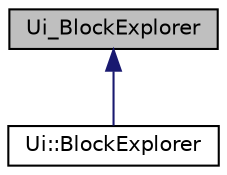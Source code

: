 digraph "Ui_BlockExplorer"
{
 // LATEX_PDF_SIZE
  edge [fontname="Helvetica",fontsize="10",labelfontname="Helvetica",labelfontsize="10"];
  node [fontname="Helvetica",fontsize="10",shape=record];
  Node0 [label="Ui_BlockExplorer",height=0.2,width=0.4,color="black", fillcolor="grey75", style="filled", fontcolor="black",tooltip=" "];
  Node0 -> Node1 [dir="back",color="midnightblue",fontsize="10",style="solid"];
  Node1 [label="Ui::BlockExplorer",height=0.2,width=0.4,color="black", fillcolor="white", style="filled",URL="$class_ui_1_1_block_explorer.html",tooltip=" "];
}
